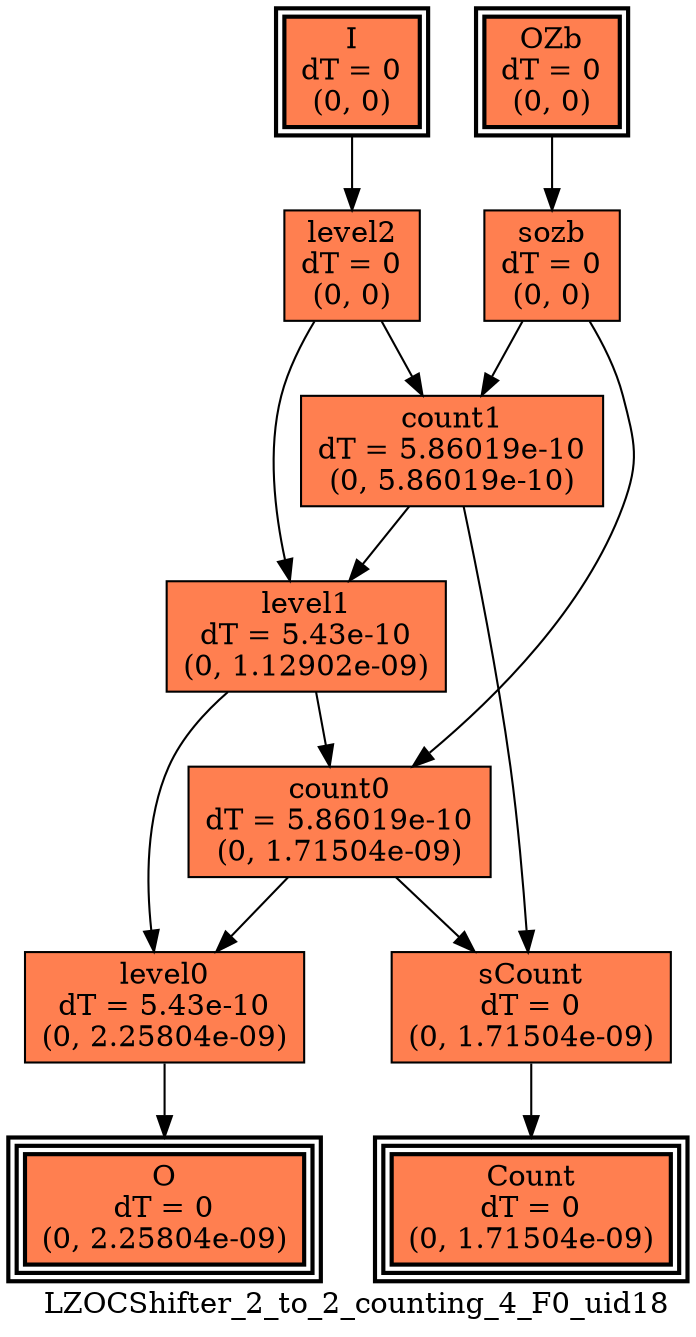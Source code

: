 digraph LZOCShifter_2_to_2_counting_4_F0_uid18
{
	//graph drawing options
	label=LZOCShifter_2_to_2_counting_4_F0_uid18;
	labelloc=bottom;
	labeljust=right;
	ratio=auto;
	nodesep=0.25;
	ranksep=0.5;

	//input/output signals of operator LZOCShifter_2_to_2_counting_4_F0_uid18
	I__LZOCShifter_2_to_2_counting_4_F0_uid18 [ label="I\ndT = 0\n(0, 0)", shape=box, color=black, style="bold, filled", fillcolor=coral, peripheries=2 ];
	OZb__LZOCShifter_2_to_2_counting_4_F0_uid18 [ label="OZb\ndT = 0\n(0, 0)", shape=box, color=black, style="bold, filled", fillcolor=coral, peripheries=2 ];
	Count__LZOCShifter_2_to_2_counting_4_F0_uid18 [ label="Count\ndT = 0\n(0, 1.71504e-09)", shape=box, color=black, style="bold, filled", fillcolor=coral, peripheries=3 ];
	O__LZOCShifter_2_to_2_counting_4_F0_uid18 [ label="O\ndT = 0\n(0, 2.25804e-09)", shape=box, color=black, style="bold, filled", fillcolor=coral, peripheries=3 ];
	{rank=same I__LZOCShifter_2_to_2_counting_4_F0_uid18, OZb__LZOCShifter_2_to_2_counting_4_F0_uid18};
	{rank=same Count__LZOCShifter_2_to_2_counting_4_F0_uid18, O__LZOCShifter_2_to_2_counting_4_F0_uid18};
	//internal signals of operator LZOCShifter_2_to_2_counting_4_F0_uid18
	level2__LZOCShifter_2_to_2_counting_4_F0_uid18 [ label="level2\ndT = 0\n(0, 0)", shape=box, color=black, style=filled, fillcolor=coral, peripheries=1 ];
	sozb__LZOCShifter_2_to_2_counting_4_F0_uid18 [ label="sozb\ndT = 0\n(0, 0)", shape=box, color=black, style=filled, fillcolor=coral, peripheries=1 ];
	count1__LZOCShifter_2_to_2_counting_4_F0_uid18 [ label="count1\ndT = 5.86019e-10\n(0, 5.86019e-10)", shape=box, color=black, style=filled, fillcolor=coral, peripheries=1 ];
	level1__LZOCShifter_2_to_2_counting_4_F0_uid18 [ label="level1\ndT = 5.43e-10\n(0, 1.12902e-09)", shape=box, color=black, style=filled, fillcolor=coral, peripheries=1 ];
	count0__LZOCShifter_2_to_2_counting_4_F0_uid18 [ label="count0\ndT = 5.86019e-10\n(0, 1.71504e-09)", shape=box, color=black, style=filled, fillcolor=coral, peripheries=1 ];
	level0__LZOCShifter_2_to_2_counting_4_F0_uid18 [ label="level0\ndT = 5.43e-10\n(0, 2.25804e-09)", shape=box, color=black, style=filled, fillcolor=coral, peripheries=1 ];
	sCount__LZOCShifter_2_to_2_counting_4_F0_uid18 [ label="sCount\ndT = 0\n(0, 1.71504e-09)", shape=box, color=black, style=filled, fillcolor=coral, peripheries=1 ];

	//subcomponents of operator LZOCShifter_2_to_2_counting_4_F0_uid18

	//input and internal signal connections of operator LZOCShifter_2_to_2_counting_4_F0_uid18
	I__LZOCShifter_2_to_2_counting_4_F0_uid18 -> level2__LZOCShifter_2_to_2_counting_4_F0_uid18 [ arrowhead=normal, arrowsize=1.0, arrowtail=normal, color=black, dir=forward  ];
	OZb__LZOCShifter_2_to_2_counting_4_F0_uid18 -> sozb__LZOCShifter_2_to_2_counting_4_F0_uid18 [ arrowhead=normal, arrowsize=1.0, arrowtail=normal, color=black, dir=forward  ];
	level2__LZOCShifter_2_to_2_counting_4_F0_uid18 -> count1__LZOCShifter_2_to_2_counting_4_F0_uid18 [ arrowhead=normal, arrowsize=1.0, arrowtail=normal, color=black, dir=forward  ];
	level2__LZOCShifter_2_to_2_counting_4_F0_uid18 -> level1__LZOCShifter_2_to_2_counting_4_F0_uid18 [ arrowhead=normal, arrowsize=1.0, arrowtail=normal, color=black, dir=forward  ];
	sozb__LZOCShifter_2_to_2_counting_4_F0_uid18 -> count1__LZOCShifter_2_to_2_counting_4_F0_uid18 [ arrowhead=normal, arrowsize=1.0, arrowtail=normal, color=black, dir=forward  ];
	sozb__LZOCShifter_2_to_2_counting_4_F0_uid18 -> count0__LZOCShifter_2_to_2_counting_4_F0_uid18 [ arrowhead=normal, arrowsize=1.0, arrowtail=normal, color=black, dir=forward  ];
	count1__LZOCShifter_2_to_2_counting_4_F0_uid18 -> level1__LZOCShifter_2_to_2_counting_4_F0_uid18 [ arrowhead=normal, arrowsize=1.0, arrowtail=normal, color=black, dir=forward  ];
	count1__LZOCShifter_2_to_2_counting_4_F0_uid18 -> sCount__LZOCShifter_2_to_2_counting_4_F0_uid18 [ arrowhead=normal, arrowsize=1.0, arrowtail=normal, color=black, dir=forward  ];
	level1__LZOCShifter_2_to_2_counting_4_F0_uid18 -> count0__LZOCShifter_2_to_2_counting_4_F0_uid18 [ arrowhead=normal, arrowsize=1.0, arrowtail=normal, color=black, dir=forward  ];
	level1__LZOCShifter_2_to_2_counting_4_F0_uid18 -> level0__LZOCShifter_2_to_2_counting_4_F0_uid18 [ arrowhead=normal, arrowsize=1.0, arrowtail=normal, color=black, dir=forward  ];
	count0__LZOCShifter_2_to_2_counting_4_F0_uid18 -> level0__LZOCShifter_2_to_2_counting_4_F0_uid18 [ arrowhead=normal, arrowsize=1.0, arrowtail=normal, color=black, dir=forward  ];
	count0__LZOCShifter_2_to_2_counting_4_F0_uid18 -> sCount__LZOCShifter_2_to_2_counting_4_F0_uid18 [ arrowhead=normal, arrowsize=1.0, arrowtail=normal, color=black, dir=forward  ];
	level0__LZOCShifter_2_to_2_counting_4_F0_uid18 -> O__LZOCShifter_2_to_2_counting_4_F0_uid18 [ arrowhead=normal, arrowsize=1.0, arrowtail=normal, color=black, dir=forward  ];
	sCount__LZOCShifter_2_to_2_counting_4_F0_uid18 -> Count__LZOCShifter_2_to_2_counting_4_F0_uid18 [ arrowhead=normal, arrowsize=1.0, arrowtail=normal, color=black, dir=forward  ];
}

